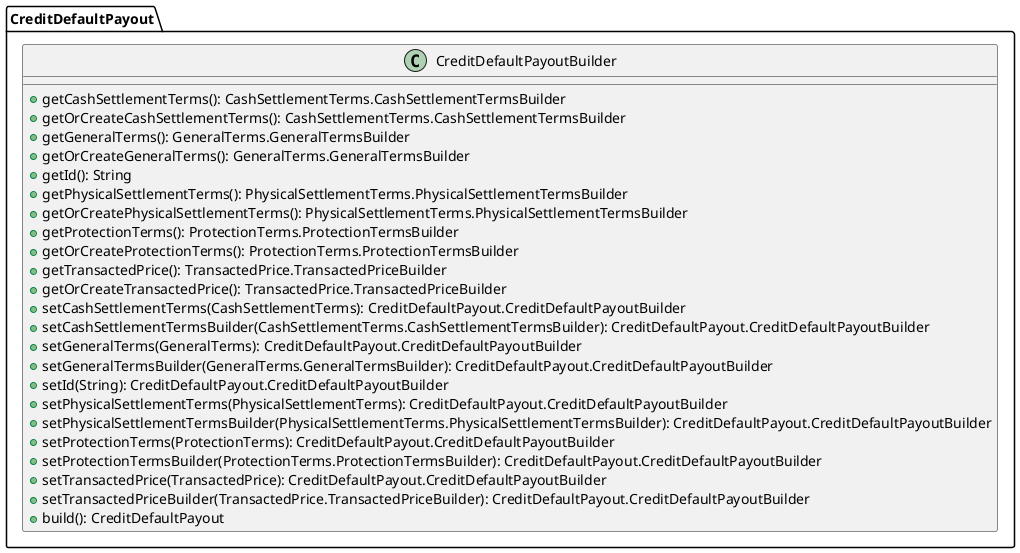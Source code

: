 @startuml

    class CreditDefaultPayout.CreditDefaultPayoutBuilder [[CreditDefaultPayout.CreditDefaultPayoutBuilder.html]] {
        +getCashSettlementTerms(): CashSettlementTerms.CashSettlementTermsBuilder
        +getOrCreateCashSettlementTerms(): CashSettlementTerms.CashSettlementTermsBuilder
        +getGeneralTerms(): GeneralTerms.GeneralTermsBuilder
        +getOrCreateGeneralTerms(): GeneralTerms.GeneralTermsBuilder
        +getId(): String
        +getPhysicalSettlementTerms(): PhysicalSettlementTerms.PhysicalSettlementTermsBuilder
        +getOrCreatePhysicalSettlementTerms(): PhysicalSettlementTerms.PhysicalSettlementTermsBuilder
        +getProtectionTerms(): ProtectionTerms.ProtectionTermsBuilder
        +getOrCreateProtectionTerms(): ProtectionTerms.ProtectionTermsBuilder
        +getTransactedPrice(): TransactedPrice.TransactedPriceBuilder
        +getOrCreateTransactedPrice(): TransactedPrice.TransactedPriceBuilder
        +setCashSettlementTerms(CashSettlementTerms): CreditDefaultPayout.CreditDefaultPayoutBuilder
        +setCashSettlementTermsBuilder(CashSettlementTerms.CashSettlementTermsBuilder): CreditDefaultPayout.CreditDefaultPayoutBuilder
        +setGeneralTerms(GeneralTerms): CreditDefaultPayout.CreditDefaultPayoutBuilder
        +setGeneralTermsBuilder(GeneralTerms.GeneralTermsBuilder): CreditDefaultPayout.CreditDefaultPayoutBuilder
        +setId(String): CreditDefaultPayout.CreditDefaultPayoutBuilder
        +setPhysicalSettlementTerms(PhysicalSettlementTerms): CreditDefaultPayout.CreditDefaultPayoutBuilder
        +setPhysicalSettlementTermsBuilder(PhysicalSettlementTerms.PhysicalSettlementTermsBuilder): CreditDefaultPayout.CreditDefaultPayoutBuilder
        +setProtectionTerms(ProtectionTerms): CreditDefaultPayout.CreditDefaultPayoutBuilder
        +setProtectionTermsBuilder(ProtectionTerms.ProtectionTermsBuilder): CreditDefaultPayout.CreditDefaultPayoutBuilder
        +setTransactedPrice(TransactedPrice): CreditDefaultPayout.CreditDefaultPayoutBuilder
        +setTransactedPriceBuilder(TransactedPrice.TransactedPriceBuilder): CreditDefaultPayout.CreditDefaultPayoutBuilder
        +build(): CreditDefaultPayout
    }

@enduml
